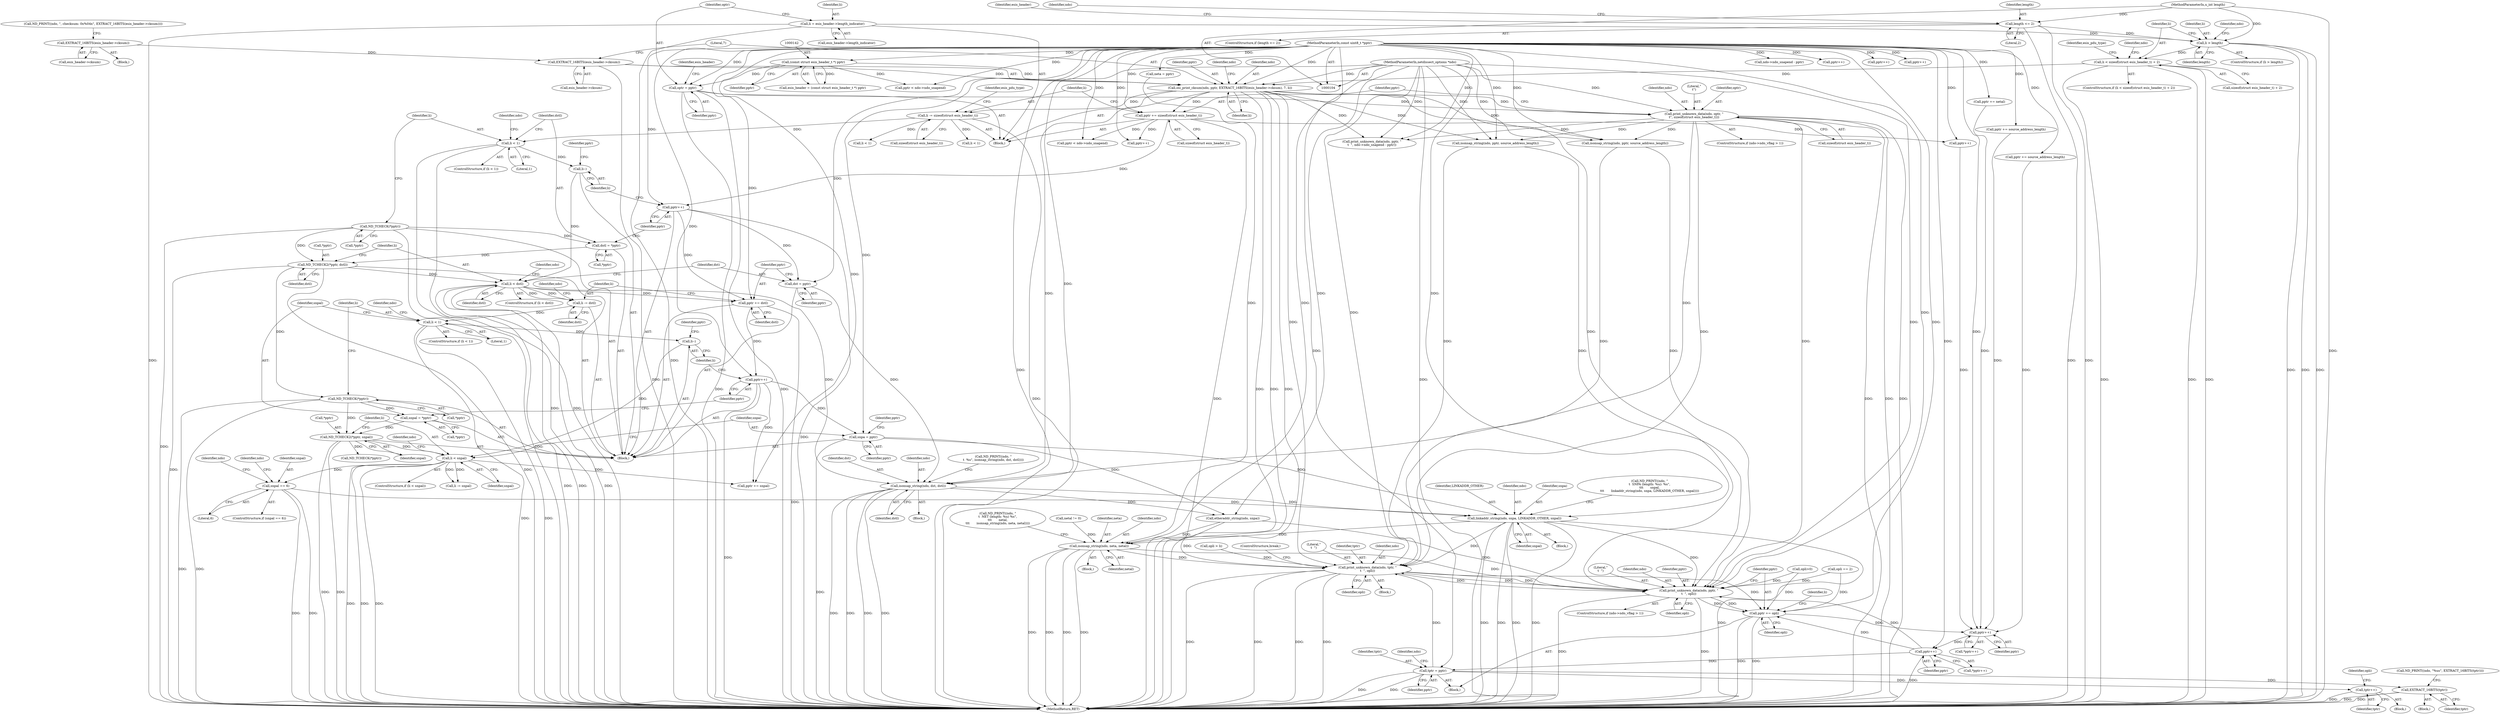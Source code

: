 digraph "0_tcpdump_331530a4076c69bbd2e3214db6ccbe834fb75640@pointer" {
"1000522" [label="(Call,linkaddr_string(ndo, snpa, LINKADDR_OTHER, snpal))"];
"1000410" [label="(Call,isonsap_string(ndo, dst, dstl))"];
"1000310" [label="(Call,osi_print_cksum(ndo, pptr, EXTRACT_16BITS(esis_header->cksum), 7, li))"];
"1000105" [label="(MethodParameterIn,netdissect_options *ndo)"];
"1000106" [label="(MethodParameterIn,const uint8_t *pptr)"];
"1000141" [label="(Call,(const struct esis_header_t *) pptr)"];
"1000313" [label="(Call,EXTRACT_16BITS(esis_header->cksum))"];
"1000306" [label="(Call,EXTRACT_16BITS(esis_header->cksum))"];
"1000202" [label="(Call,li < sizeof(struct esis_header_t) + 2)"];
"1000188" [label="(Call,li > length)"];
"1000147" [label="(Call,li = esis_header->length_indicator)"];
"1000125" [label="(Call,length <= 2)"];
"1000107" [label="(MethodParameterIn,u_int length)"];
"1000336" [label="(Call,print_unknown_data(ndo, optr, \"\n\t\", sizeof(struct esis_header_t)))"];
"1000152" [label="(Call,optr = pptr)"];
"1000396" [label="(Call,dst = pptr)"];
"1000378" [label="(Call,pptr++)"];
"1000342" [label="(Call,pptr += sizeof(struct esis_header_t))"];
"1000387" [label="(Call,li < dstl)"];
"1000380" [label="(Call,li--)"];
"1000365" [label="(Call,li < 1)"];
"1000346" [label="(Call,li -= sizeof(struct esis_header_t))"];
"1000382" [label="(Call,ND_TCHECK2(*pptr, dstl))"];
"1000361" [label="(Call,ND_TCHECK(*pptr))"];
"1000374" [label="(Call,dstl = *pptr)"];
"1000449" [label="(Call,snpa = pptr)"];
"1000431" [label="(Call,pptr++)"];
"1000399" [label="(Call,pptr += dstl)"];
"1000501" [label="(Call,snpal == 6)"];
"1000440" [label="(Call,li < snpal)"];
"1000433" [label="(Call,li--)"];
"1000418" [label="(Call,li < 1)"];
"1000402" [label="(Call,li -= dstl)"];
"1000435" [label="(Call,ND_TCHECK2(*pptr, snpal))"];
"1000414" [label="(Call,ND_TCHECK(*pptr))"];
"1000427" [label="(Call,snpal = *pptr)"];
"1000538" [label="(Call,isonsap_string(ndo, neta, netal))"];
"1000843" [label="(Call,print_unknown_data(ndo, tptr, \"\n\t  \", opli))"];
"1000855" [label="(Call,print_unknown_data(ndo, pptr, \"\n\t  \", opli))"];
"1000860" [label="(Call,pptr += opli)"];
"1000735" [label="(Call,pptr++)"];
"1000740" [label="(Call,pptr++)"];
"1000760" [label="(Call,tptr = pptr)"];
"1000794" [label="(Call,EXTRACT_16BITS(tptr))"];
"1000832" [label="(Call,tptr++)"];
"1000441" [label="(Identifier,li)"];
"1000704" [label="(Call,ndo->ndo_snapend - pptr)"];
"1000389" [label="(Identifier,dstl)"];
"1000858" [label="(Literal,\"\n\t  \")"];
"1000211" [label="(Identifier,ndo)"];
"1000336" [label="(Call,print_unknown_data(ndo, optr, \"\n\t\", sizeof(struct esis_header_t)))"];
"1000520" [label="(Block,)"];
"1000856" [label="(Identifier,ndo)"];
"1000202" [label="(Call,li < sizeof(struct esis_header_t) + 2)"];
"1000339" [label="(Literal,\"\n\t\")"];
"1000216" [label="(Call,pptr < ndo->ndo_snapend)"];
"1000538" [label="(Call,isonsap_string(ndo, neta, netal))"];
"1000436" [label="(Call,*pptr)"];
"1000524" [label="(Identifier,snpa)"];
"1000105" [label="(MethodParameterIn,netdissect_options *ndo)"];
"1000418" [label="(Call,li < 1)"];
"1000402" [label="(Call,li -= dstl)"];
"1000431" [label="(Call,pptr++)"];
"1000201" [label="(ControlStructure,if (li < sizeof(struct esis_header_t) + 2))"];
"1000739" [label="(Call,*pptr++)"];
"1000435" [label="(Call,ND_TCHECK2(*pptr, snpal))"];
"1000427" [label="(Call,snpal = *pptr)"];
"1000453" [label="(Identifier,pptr)"];
"1000734" [label="(Call,*pptr++)"];
"1000522" [label="(Call,linkaddr_string(ndo, snpa, LINKADDR_OTHER, snpal))"];
"1000371" [label="(Identifier,ndo)"];
"1000404" [label="(Identifier,dstl)"];
"1000346" [label="(Call,li -= sizeof(struct esis_header_t))"];
"1000126" [label="(Identifier,length)"];
"1000378" [label="(Call,pptr++)"];
"1000124" [label="(ControlStructure,if (length <= 2))"];
"1000458" [label="(Call,ND_TCHECK(*pptr))"];
"1000107" [label="(MethodParameterIn,u_int length)"];
"1000700" [label="(Call,print_unknown_data(ndo, pptr, \"\n\t  \", ndo->ndo_snapend - pptr))"];
"1000231" [label="(Identifier,esis_pdu_type)"];
"1000342" [label="(Call,pptr += sizeof(struct esis_header_t))"];
"1000343" [label="(Identifier,pptr)"];
"1000501" [label="(Call,snpal == 6)"];
"1000397" [label="(Identifier,dst)"];
"1000361" [label="(Call,ND_TCHECK(*pptr))"];
"1000338" [label="(Identifier,optr)"];
"1000843" [label="(Call,print_unknown_data(ndo, tptr, \"\n\t  \", opli))"];
"1000761" [label="(Identifier,tptr)"];
"1000148" [label="(Identifier,li)"];
"1000154" [label="(Identifier,pptr)"];
"1000855" [label="(Call,print_unknown_data(ndo, pptr, \"\n\t  \", opli))"];
"1000306" [label="(Call,EXTRACT_16BITS(esis_header->cksum))"];
"1000388" [label="(Identifier,li)"];
"1000491" [label="(Call,neta = pptr)"];
"1000675" [label="(Call,isonsap_string(ndo, pptr, source_address_length))"];
"1000500" [label="(ControlStructure,if (snpal == 6))"];
"1000149" [label="(Call,esis_header->length_indicator)"];
"1000781" [label="(Call,opli == 2)"];
"1000311" [label="(Identifier,ndo)"];
"1000760" [label="(Call,tptr = pptr)"];
"1000317" [label="(Literal,7)"];
"1000381" [label="(Identifier,li)"];
"1000794" [label="(Call,EXTRACT_16BITS(tptr))"];
"1000374" [label="(Call,dstl = *pptr)"];
"1000432" [label="(Identifier,pptr)"];
"1000387" [label="(Call,li < dstl)"];
"1000451" [label="(Identifier,pptr)"];
"1000125" [label="(Call,length <= 2)"];
"1000515" [label="(Call,ND_PRINT((ndo, \"\n\t  SNPA (length: %u): %s\",\n\t\t\t       snpal,\n\t\t\t       linkaddr_string(ndo, snpa, LINKADDR_OTHER, snpal))))"];
"1000398" [label="(Identifier,pptr)"];
"1000366" [label="(Identifier,li)"];
"1000847" [label="(Identifier,opli)"];
"1000637" [label="(Call,li < 1)"];
"1000401" [label="(Identifier,dstl)"];
"1000312" [label="(Identifier,pptr)"];
"1000450" [label="(Identifier,snpa)"];
"1000807" [label="(Block,)"];
"1000536" [label="(Block,)"];
"1000301" [label="(Call,ND_PRINT((ndo, \", checksum: 0x%04x\", EXTRACT_16BITS(esis_header->cksum))))"];
"1000778" [label="(Block,)"];
"1000528" [label="(Call,netal != 0)"];
"1000382" [label="(Call,ND_TCHECK2(*pptr, dstl))"];
"1000354" [label="(Block,)"];
"1000861" [label="(Identifier,pptr)"];
"1000376" [label="(Call,*pptr)"];
"1000428" [label="(Identifier,snpal)"];
"1000318" [label="(Identifier,li)"];
"1000868" [label="(MethodReturn,RET)"];
"1000351" [label="(Identifier,esis_pdu_type)"];
"1000714" [label="(Block,)"];
"1000108" [label="(Block,)"];
"1000194" [label="(Identifier,ndo)"];
"1000439" [label="(ControlStructure,if (li < snpal))"];
"1000367" [label="(Literal,1)"];
"1000385" [label="(Identifier,dstl)"];
"1000314" [label="(Call,esis_header->cksum)"];
"1000440" [label="(Call,li < snpal)"];
"1000158" [label="(Identifier,esis_header)"];
"1000741" [label="(Identifier,pptr)"];
"1000310" [label="(Call,osi_print_cksum(ndo, pptr, EXTRACT_16BITS(esis_header->cksum), 7, li))"];
"1000494" [label="(Call,pptr += netal)"];
"1000526" [label="(Identifier,snpal)"];
"1000795" [label="(Identifier,tptr)"];
"1000835" [label="(Identifier,opli)"];
"1000412" [label="(Identifier,dst)"];
"1000860" [label="(Call,pptr += opli)"];
"1000307" [label="(Call,esis_header->cksum)"];
"1000419" [label="(Identifier,li)"];
"1000379" [label="(Identifier,pptr)"];
"1000420" [label="(Literal,1)"];
"1000618" [label="(Call,isonsap_string(ndo, pptr, source_address_length))"];
"1000434" [label="(Identifier,li)"];
"1000540" [label="(Identifier,neta)"];
"1000189" [label="(Identifier,li)"];
"1000380" [label="(Call,li--)"];
"1000313" [label="(Call,EXTRACT_16BITS(esis_header->cksum))"];
"1000735" [label="(Call,pptr++)"];
"1000414" [label="(Call,ND_TCHECK(*pptr))"];
"1000525" [label="(Identifier,LINKADDR_OTHER)"];
"1000147" [label="(Call,li = esis_header->length_indicator)"];
"1000503" [label="(Literal,6)"];
"1000141" [label="(Call,(const struct esis_header_t *) pptr)"];
"1000446" [label="(Identifier,ndo)"];
"1000804" [label="(Call,opli>0)"];
"1000539" [label="(Identifier,ndo)"];
"1000736" [label="(Identifier,pptr)"];
"1000517" [label="(Identifier,ndo)"];
"1000384" [label="(Identifier,pptr)"];
"1000746" [label="(Call,opli > li)"];
"1000832" [label="(Call,tptr++)"];
"1000475" [label="(Call,pptr++)"];
"1000340" [label="(Call,sizeof(struct esis_header_t))"];
"1000740" [label="(Call,pptr++)"];
"1000187" [label="(ControlStructure,if (li > length))"];
"1000227" [label="(Call,pptr++)"];
"1000506" [label="(Identifier,ndo)"];
"1000344" [label="(Call,sizeof(struct esis_header_t))"];
"1000417" [label="(ControlStructure,if (li < 1))"];
"1000190" [label="(Identifier,length)"];
"1000152" [label="(Call,optr = pptr)"];
"1000393" [label="(Identifier,ndo)"];
"1000348" [label="(Call,sizeof(struct esis_header_t))"];
"1000204" [label="(Call,sizeof(struct esis_header_t) + 2)"];
"1000127" [label="(Literal,2)"];
"1000848" [label="(ControlStructure,break;)"];
"1000765" [label="(Identifier,ndo)"];
"1000650" [label="(Call,pptr++)"];
"1000396" [label="(Call,dst = pptr)"];
"1000452" [label="(Call,pptr += snpal)"];
"1000561" [label="(Call,pptr++)"];
"1000792" [label="(Block,)"];
"1000833" [label="(Identifier,tptr)"];
"1000846" [label="(Literal,\"\n\t  \")"];
"1000140" [label="(Identifier,esis_header)"];
"1000622" [label="(Call,pptr += source_address_length)"];
"1000153" [label="(Identifier,optr)"];
"1000347" [label="(Identifier,li)"];
"1000862" [label="(Identifier,opli)"];
"1000762" [label="(Identifier,pptr)"];
"1000362" [label="(Call,*pptr)"];
"1000502" [label="(Identifier,snpal)"];
"1000424" [label="(Identifier,ndo)"];
"1000403" [label="(Identifier,li)"];
"1000859" [label="(Identifier,opli)"];
"1000386" [label="(ControlStructure,if (li < dstl))"];
"1000321" [label="(Identifier,ndo)"];
"1000139" [label="(Call,esis_header = (const struct esis_header_t *) pptr)"];
"1000438" [label="(Identifier,snpal)"];
"1000849" [label="(ControlStructure,if (ndo->ndo_vflag > 1))"];
"1000789" [label="(Call,ND_PRINT((ndo, \"%us\", EXTRACT_16BITS(tptr))))"];
"1000455" [label="(Call,li -= snpal)"];
"1000531" [label="(Call,ND_PRINT((ndo, \"\n\t  NET (length: %u) %s\",\n\t\t\t       netal,\n\t\t\t       isonsap_string(ndo, neta, netal))))"];
"1000408" [label="(Block,)"];
"1000106" [label="(MethodParameterIn,const uint8_t *pptr)"];
"1000695" [label="(Call,pptr < ndo->ndo_snapend)"];
"1000400" [label="(Identifier,pptr)"];
"1000203" [label="(Identifier,li)"];
"1000845" [label="(Identifier,tptr)"];
"1000437" [label="(Identifier,pptr)"];
"1000511" [label="(Call,etheraddr_string(ndo, snpa))"];
"1000712" [label="(Identifier,li)"];
"1000364" [label="(ControlStructure,if (li < 1))"];
"1000143" [label="(Identifier,pptr)"];
"1000399" [label="(Call,pptr += dstl)"];
"1000548" [label="(Call,li < 1)"];
"1000413" [label="(Identifier,dstl)"];
"1000411" [label="(Identifier,ndo)"];
"1000541" [label="(Identifier,netal)"];
"1000593" [label="(Call,pptr++)"];
"1000433" [label="(Call,li--)"];
"1000442" [label="(Identifier,snpal)"];
"1000410" [label="(Call,isonsap_string(ndo, dst, dstl))"];
"1000407" [label="(Identifier,ndo)"];
"1000429" [label="(Call,*pptr)"];
"1000844" [label="(Identifier,ndo)"];
"1000383" [label="(Call,*pptr)"];
"1000523" [label="(Identifier,ndo)"];
"1000304" [label="(Block,)"];
"1000188" [label="(Call,li > length)"];
"1000415" [label="(Call,*pptr)"];
"1000365" [label="(Call,li < 1)"];
"1000330" [label="(ControlStructure,if (ndo->ndo_vflag > 1))"];
"1000375" [label="(Identifier,dstl)"];
"1000405" [label="(Call,ND_PRINT((ndo, \"\n\t  %s\", isonsap_string(ndo, dst, dstl))))"];
"1000449" [label="(Call,snpa = pptr)"];
"1000131" [label="(Identifier,ndo)"];
"1000857" [label="(Identifier,pptr)"];
"1000337" [label="(Identifier,ndo)"];
"1000679" [label="(Call,pptr += source_address_length)"];
"1000522" -> "1000520"  [label="AST: "];
"1000522" -> "1000526"  [label="CFG: "];
"1000523" -> "1000522"  [label="AST: "];
"1000524" -> "1000522"  [label="AST: "];
"1000525" -> "1000522"  [label="AST: "];
"1000526" -> "1000522"  [label="AST: "];
"1000515" -> "1000522"  [label="CFG: "];
"1000522" -> "1000868"  [label="DDG: "];
"1000522" -> "1000868"  [label="DDG: "];
"1000522" -> "1000868"  [label="DDG: "];
"1000522" -> "1000868"  [label="DDG: "];
"1000522" -> "1000868"  [label="DDG: "];
"1000410" -> "1000522"  [label="DDG: "];
"1000105" -> "1000522"  [label="DDG: "];
"1000449" -> "1000522"  [label="DDG: "];
"1000501" -> "1000522"  [label="DDG: "];
"1000522" -> "1000538"  [label="DDG: "];
"1000522" -> "1000843"  [label="DDG: "];
"1000522" -> "1000855"  [label="DDG: "];
"1000410" -> "1000408"  [label="AST: "];
"1000410" -> "1000413"  [label="CFG: "];
"1000411" -> "1000410"  [label="AST: "];
"1000412" -> "1000410"  [label="AST: "];
"1000413" -> "1000410"  [label="AST: "];
"1000405" -> "1000410"  [label="CFG: "];
"1000410" -> "1000868"  [label="DDG: "];
"1000410" -> "1000868"  [label="DDG: "];
"1000410" -> "1000868"  [label="DDG: "];
"1000410" -> "1000868"  [label="DDG: "];
"1000310" -> "1000410"  [label="DDG: "];
"1000336" -> "1000410"  [label="DDG: "];
"1000105" -> "1000410"  [label="DDG: "];
"1000396" -> "1000410"  [label="DDG: "];
"1000387" -> "1000410"  [label="DDG: "];
"1000410" -> "1000511"  [label="DDG: "];
"1000310" -> "1000108"  [label="AST: "];
"1000310" -> "1000318"  [label="CFG: "];
"1000311" -> "1000310"  [label="AST: "];
"1000312" -> "1000310"  [label="AST: "];
"1000313" -> "1000310"  [label="AST: "];
"1000317" -> "1000310"  [label="AST: "];
"1000318" -> "1000310"  [label="AST: "];
"1000321" -> "1000310"  [label="CFG: "];
"1000310" -> "1000868"  [label="DDG: "];
"1000310" -> "1000868"  [label="DDG: "];
"1000310" -> "1000868"  [label="DDG: "];
"1000105" -> "1000310"  [label="DDG: "];
"1000106" -> "1000310"  [label="DDG: "];
"1000141" -> "1000310"  [label="DDG: "];
"1000313" -> "1000310"  [label="DDG: "];
"1000202" -> "1000310"  [label="DDG: "];
"1000310" -> "1000336"  [label="DDG: "];
"1000310" -> "1000342"  [label="DDG: "];
"1000310" -> "1000346"  [label="DDG: "];
"1000310" -> "1000618"  [label="DDG: "];
"1000310" -> "1000675"  [label="DDG: "];
"1000310" -> "1000700"  [label="DDG: "];
"1000310" -> "1000843"  [label="DDG: "];
"1000310" -> "1000855"  [label="DDG: "];
"1000105" -> "1000104"  [label="AST: "];
"1000105" -> "1000868"  [label="DDG: "];
"1000105" -> "1000336"  [label="DDG: "];
"1000105" -> "1000511"  [label="DDG: "];
"1000105" -> "1000538"  [label="DDG: "];
"1000105" -> "1000618"  [label="DDG: "];
"1000105" -> "1000675"  [label="DDG: "];
"1000105" -> "1000700"  [label="DDG: "];
"1000105" -> "1000843"  [label="DDG: "];
"1000105" -> "1000855"  [label="DDG: "];
"1000106" -> "1000104"  [label="AST: "];
"1000106" -> "1000868"  [label="DDG: "];
"1000106" -> "1000141"  [label="DDG: "];
"1000106" -> "1000152"  [label="DDG: "];
"1000106" -> "1000216"  [label="DDG: "];
"1000106" -> "1000227"  [label="DDG: "];
"1000106" -> "1000342"  [label="DDG: "];
"1000106" -> "1000378"  [label="DDG: "];
"1000106" -> "1000396"  [label="DDG: "];
"1000106" -> "1000399"  [label="DDG: "];
"1000106" -> "1000431"  [label="DDG: "];
"1000106" -> "1000449"  [label="DDG: "];
"1000106" -> "1000452"  [label="DDG: "];
"1000106" -> "1000475"  [label="DDG: "];
"1000106" -> "1000491"  [label="DDG: "];
"1000106" -> "1000494"  [label="DDG: "];
"1000106" -> "1000561"  [label="DDG: "];
"1000106" -> "1000593"  [label="DDG: "];
"1000106" -> "1000618"  [label="DDG: "];
"1000106" -> "1000622"  [label="DDG: "];
"1000106" -> "1000650"  [label="DDG: "];
"1000106" -> "1000675"  [label="DDG: "];
"1000106" -> "1000679"  [label="DDG: "];
"1000106" -> "1000695"  [label="DDG: "];
"1000106" -> "1000700"  [label="DDG: "];
"1000106" -> "1000704"  [label="DDG: "];
"1000106" -> "1000735"  [label="DDG: "];
"1000106" -> "1000740"  [label="DDG: "];
"1000106" -> "1000760"  [label="DDG: "];
"1000106" -> "1000855"  [label="DDG: "];
"1000106" -> "1000860"  [label="DDG: "];
"1000141" -> "1000139"  [label="AST: "];
"1000141" -> "1000143"  [label="CFG: "];
"1000142" -> "1000141"  [label="AST: "];
"1000143" -> "1000141"  [label="AST: "];
"1000139" -> "1000141"  [label="CFG: "];
"1000141" -> "1000139"  [label="DDG: "];
"1000141" -> "1000152"  [label="DDG: "];
"1000141" -> "1000216"  [label="DDG: "];
"1000313" -> "1000314"  [label="CFG: "];
"1000314" -> "1000313"  [label="AST: "];
"1000317" -> "1000313"  [label="CFG: "];
"1000313" -> "1000868"  [label="DDG: "];
"1000306" -> "1000313"  [label="DDG: "];
"1000306" -> "1000304"  [label="AST: "];
"1000306" -> "1000307"  [label="CFG: "];
"1000307" -> "1000306"  [label="AST: "];
"1000301" -> "1000306"  [label="CFG: "];
"1000202" -> "1000201"  [label="AST: "];
"1000202" -> "1000204"  [label="CFG: "];
"1000203" -> "1000202"  [label="AST: "];
"1000204" -> "1000202"  [label="AST: "];
"1000211" -> "1000202"  [label="CFG: "];
"1000231" -> "1000202"  [label="CFG: "];
"1000202" -> "1000868"  [label="DDG: "];
"1000202" -> "1000868"  [label="DDG: "];
"1000202" -> "1000868"  [label="DDG: "];
"1000188" -> "1000202"  [label="DDG: "];
"1000188" -> "1000187"  [label="AST: "];
"1000188" -> "1000190"  [label="CFG: "];
"1000189" -> "1000188"  [label="AST: "];
"1000190" -> "1000188"  [label="AST: "];
"1000194" -> "1000188"  [label="CFG: "];
"1000203" -> "1000188"  [label="CFG: "];
"1000188" -> "1000868"  [label="DDG: "];
"1000188" -> "1000868"  [label="DDG: "];
"1000188" -> "1000868"  [label="DDG: "];
"1000147" -> "1000188"  [label="DDG: "];
"1000125" -> "1000188"  [label="DDG: "];
"1000107" -> "1000188"  [label="DDG: "];
"1000147" -> "1000108"  [label="AST: "];
"1000147" -> "1000149"  [label="CFG: "];
"1000148" -> "1000147"  [label="AST: "];
"1000149" -> "1000147"  [label="AST: "];
"1000153" -> "1000147"  [label="CFG: "];
"1000147" -> "1000868"  [label="DDG: "];
"1000147" -> "1000868"  [label="DDG: "];
"1000125" -> "1000124"  [label="AST: "];
"1000125" -> "1000127"  [label="CFG: "];
"1000126" -> "1000125"  [label="AST: "];
"1000127" -> "1000125"  [label="AST: "];
"1000131" -> "1000125"  [label="CFG: "];
"1000140" -> "1000125"  [label="CFG: "];
"1000125" -> "1000868"  [label="DDG: "];
"1000125" -> "1000868"  [label="DDG: "];
"1000107" -> "1000125"  [label="DDG: "];
"1000107" -> "1000104"  [label="AST: "];
"1000107" -> "1000868"  [label="DDG: "];
"1000336" -> "1000330"  [label="AST: "];
"1000336" -> "1000340"  [label="CFG: "];
"1000337" -> "1000336"  [label="AST: "];
"1000338" -> "1000336"  [label="AST: "];
"1000339" -> "1000336"  [label="AST: "];
"1000340" -> "1000336"  [label="AST: "];
"1000343" -> "1000336"  [label="CFG: "];
"1000336" -> "1000868"  [label="DDG: "];
"1000336" -> "1000868"  [label="DDG: "];
"1000336" -> "1000868"  [label="DDG: "];
"1000152" -> "1000336"  [label="DDG: "];
"1000336" -> "1000618"  [label="DDG: "];
"1000336" -> "1000675"  [label="DDG: "];
"1000336" -> "1000700"  [label="DDG: "];
"1000336" -> "1000843"  [label="DDG: "];
"1000336" -> "1000855"  [label="DDG: "];
"1000152" -> "1000108"  [label="AST: "];
"1000152" -> "1000154"  [label="CFG: "];
"1000153" -> "1000152"  [label="AST: "];
"1000154" -> "1000152"  [label="AST: "];
"1000158" -> "1000152"  [label="CFG: "];
"1000152" -> "1000868"  [label="DDG: "];
"1000152" -> "1000868"  [label="DDG: "];
"1000396" -> "1000354"  [label="AST: "];
"1000396" -> "1000398"  [label="CFG: "];
"1000397" -> "1000396"  [label="AST: "];
"1000398" -> "1000396"  [label="AST: "];
"1000400" -> "1000396"  [label="CFG: "];
"1000378" -> "1000396"  [label="DDG: "];
"1000378" -> "1000354"  [label="AST: "];
"1000378" -> "1000379"  [label="CFG: "];
"1000379" -> "1000378"  [label="AST: "];
"1000381" -> "1000378"  [label="CFG: "];
"1000378" -> "1000868"  [label="DDG: "];
"1000342" -> "1000378"  [label="DDG: "];
"1000378" -> "1000399"  [label="DDG: "];
"1000342" -> "1000108"  [label="AST: "];
"1000342" -> "1000344"  [label="CFG: "];
"1000343" -> "1000342"  [label="AST: "];
"1000344" -> "1000342"  [label="AST: "];
"1000347" -> "1000342"  [label="CFG: "];
"1000342" -> "1000868"  [label="DDG: "];
"1000342" -> "1000561"  [label="DDG: "];
"1000342" -> "1000650"  [label="DDG: "];
"1000342" -> "1000695"  [label="DDG: "];
"1000387" -> "1000386"  [label="AST: "];
"1000387" -> "1000389"  [label="CFG: "];
"1000388" -> "1000387"  [label="AST: "];
"1000389" -> "1000387"  [label="AST: "];
"1000393" -> "1000387"  [label="CFG: "];
"1000397" -> "1000387"  [label="CFG: "];
"1000387" -> "1000868"  [label="DDG: "];
"1000387" -> "1000868"  [label="DDG: "];
"1000387" -> "1000868"  [label="DDG: "];
"1000380" -> "1000387"  [label="DDG: "];
"1000382" -> "1000387"  [label="DDG: "];
"1000387" -> "1000399"  [label="DDG: "];
"1000387" -> "1000402"  [label="DDG: "];
"1000387" -> "1000402"  [label="DDG: "];
"1000380" -> "1000354"  [label="AST: "];
"1000380" -> "1000381"  [label="CFG: "];
"1000381" -> "1000380"  [label="AST: "];
"1000384" -> "1000380"  [label="CFG: "];
"1000365" -> "1000380"  [label="DDG: "];
"1000365" -> "1000364"  [label="AST: "];
"1000365" -> "1000367"  [label="CFG: "];
"1000366" -> "1000365"  [label="AST: "];
"1000367" -> "1000365"  [label="AST: "];
"1000371" -> "1000365"  [label="CFG: "];
"1000375" -> "1000365"  [label="CFG: "];
"1000365" -> "1000868"  [label="DDG: "];
"1000365" -> "1000868"  [label="DDG: "];
"1000346" -> "1000365"  [label="DDG: "];
"1000346" -> "1000108"  [label="AST: "];
"1000346" -> "1000348"  [label="CFG: "];
"1000347" -> "1000346"  [label="AST: "];
"1000348" -> "1000346"  [label="AST: "];
"1000351" -> "1000346"  [label="CFG: "];
"1000346" -> "1000868"  [label="DDG: "];
"1000346" -> "1000548"  [label="DDG: "];
"1000346" -> "1000637"  [label="DDG: "];
"1000382" -> "1000354"  [label="AST: "];
"1000382" -> "1000385"  [label="CFG: "];
"1000383" -> "1000382"  [label="AST: "];
"1000385" -> "1000382"  [label="AST: "];
"1000388" -> "1000382"  [label="CFG: "];
"1000382" -> "1000868"  [label="DDG: "];
"1000382" -> "1000868"  [label="DDG: "];
"1000361" -> "1000382"  [label="DDG: "];
"1000374" -> "1000382"  [label="DDG: "];
"1000382" -> "1000414"  [label="DDG: "];
"1000361" -> "1000354"  [label="AST: "];
"1000361" -> "1000362"  [label="CFG: "];
"1000362" -> "1000361"  [label="AST: "];
"1000366" -> "1000361"  [label="CFG: "];
"1000361" -> "1000868"  [label="DDG: "];
"1000361" -> "1000868"  [label="DDG: "];
"1000361" -> "1000374"  [label="DDG: "];
"1000374" -> "1000354"  [label="AST: "];
"1000374" -> "1000376"  [label="CFG: "];
"1000375" -> "1000374"  [label="AST: "];
"1000376" -> "1000374"  [label="AST: "];
"1000379" -> "1000374"  [label="CFG: "];
"1000449" -> "1000354"  [label="AST: "];
"1000449" -> "1000451"  [label="CFG: "];
"1000450" -> "1000449"  [label="AST: "];
"1000451" -> "1000449"  [label="AST: "];
"1000453" -> "1000449"  [label="CFG: "];
"1000449" -> "1000868"  [label="DDG: "];
"1000431" -> "1000449"  [label="DDG: "];
"1000449" -> "1000511"  [label="DDG: "];
"1000431" -> "1000354"  [label="AST: "];
"1000431" -> "1000432"  [label="CFG: "];
"1000432" -> "1000431"  [label="AST: "];
"1000434" -> "1000431"  [label="CFG: "];
"1000431" -> "1000868"  [label="DDG: "];
"1000399" -> "1000431"  [label="DDG: "];
"1000431" -> "1000452"  [label="DDG: "];
"1000399" -> "1000354"  [label="AST: "];
"1000399" -> "1000401"  [label="CFG: "];
"1000400" -> "1000399"  [label="AST: "];
"1000401" -> "1000399"  [label="AST: "];
"1000403" -> "1000399"  [label="CFG: "];
"1000399" -> "1000868"  [label="DDG: "];
"1000501" -> "1000500"  [label="AST: "];
"1000501" -> "1000503"  [label="CFG: "];
"1000502" -> "1000501"  [label="AST: "];
"1000503" -> "1000501"  [label="AST: "];
"1000506" -> "1000501"  [label="CFG: "];
"1000517" -> "1000501"  [label="CFG: "];
"1000501" -> "1000868"  [label="DDG: "];
"1000501" -> "1000868"  [label="DDG: "];
"1000440" -> "1000501"  [label="DDG: "];
"1000440" -> "1000439"  [label="AST: "];
"1000440" -> "1000442"  [label="CFG: "];
"1000441" -> "1000440"  [label="AST: "];
"1000442" -> "1000440"  [label="AST: "];
"1000446" -> "1000440"  [label="CFG: "];
"1000450" -> "1000440"  [label="CFG: "];
"1000440" -> "1000868"  [label="DDG: "];
"1000440" -> "1000868"  [label="DDG: "];
"1000440" -> "1000868"  [label="DDG: "];
"1000433" -> "1000440"  [label="DDG: "];
"1000435" -> "1000440"  [label="DDG: "];
"1000440" -> "1000452"  [label="DDG: "];
"1000440" -> "1000455"  [label="DDG: "];
"1000440" -> "1000455"  [label="DDG: "];
"1000433" -> "1000354"  [label="AST: "];
"1000433" -> "1000434"  [label="CFG: "];
"1000434" -> "1000433"  [label="AST: "];
"1000437" -> "1000433"  [label="CFG: "];
"1000418" -> "1000433"  [label="DDG: "];
"1000418" -> "1000417"  [label="AST: "];
"1000418" -> "1000420"  [label="CFG: "];
"1000419" -> "1000418"  [label="AST: "];
"1000420" -> "1000418"  [label="AST: "];
"1000424" -> "1000418"  [label="CFG: "];
"1000428" -> "1000418"  [label="CFG: "];
"1000418" -> "1000868"  [label="DDG: "];
"1000418" -> "1000868"  [label="DDG: "];
"1000402" -> "1000418"  [label="DDG: "];
"1000402" -> "1000354"  [label="AST: "];
"1000402" -> "1000404"  [label="CFG: "];
"1000403" -> "1000402"  [label="AST: "];
"1000404" -> "1000402"  [label="AST: "];
"1000407" -> "1000402"  [label="CFG: "];
"1000435" -> "1000354"  [label="AST: "];
"1000435" -> "1000438"  [label="CFG: "];
"1000436" -> "1000435"  [label="AST: "];
"1000438" -> "1000435"  [label="AST: "];
"1000441" -> "1000435"  [label="CFG: "];
"1000435" -> "1000868"  [label="DDG: "];
"1000435" -> "1000868"  [label="DDG: "];
"1000414" -> "1000435"  [label="DDG: "];
"1000427" -> "1000435"  [label="DDG: "];
"1000435" -> "1000458"  [label="DDG: "];
"1000414" -> "1000354"  [label="AST: "];
"1000414" -> "1000415"  [label="CFG: "];
"1000415" -> "1000414"  [label="AST: "];
"1000419" -> "1000414"  [label="CFG: "];
"1000414" -> "1000868"  [label="DDG: "];
"1000414" -> "1000868"  [label="DDG: "];
"1000414" -> "1000427"  [label="DDG: "];
"1000427" -> "1000354"  [label="AST: "];
"1000427" -> "1000429"  [label="CFG: "];
"1000428" -> "1000427"  [label="AST: "];
"1000429" -> "1000427"  [label="AST: "];
"1000432" -> "1000427"  [label="CFG: "];
"1000538" -> "1000536"  [label="AST: "];
"1000538" -> "1000541"  [label="CFG: "];
"1000539" -> "1000538"  [label="AST: "];
"1000540" -> "1000538"  [label="AST: "];
"1000541" -> "1000538"  [label="AST: "];
"1000531" -> "1000538"  [label="CFG: "];
"1000538" -> "1000868"  [label="DDG: "];
"1000538" -> "1000868"  [label="DDG: "];
"1000538" -> "1000868"  [label="DDG: "];
"1000538" -> "1000868"  [label="DDG: "];
"1000511" -> "1000538"  [label="DDG: "];
"1000491" -> "1000538"  [label="DDG: "];
"1000528" -> "1000538"  [label="DDG: "];
"1000538" -> "1000843"  [label="DDG: "];
"1000538" -> "1000855"  [label="DDG: "];
"1000843" -> "1000778"  [label="AST: "];
"1000843" -> "1000847"  [label="CFG: "];
"1000844" -> "1000843"  [label="AST: "];
"1000845" -> "1000843"  [label="AST: "];
"1000846" -> "1000843"  [label="AST: "];
"1000847" -> "1000843"  [label="AST: "];
"1000848" -> "1000843"  [label="CFG: "];
"1000843" -> "1000868"  [label="DDG: "];
"1000843" -> "1000868"  [label="DDG: "];
"1000843" -> "1000868"  [label="DDG: "];
"1000843" -> "1000868"  [label="DDG: "];
"1000675" -> "1000843"  [label="DDG: "];
"1000855" -> "1000843"  [label="DDG: "];
"1000618" -> "1000843"  [label="DDG: "];
"1000511" -> "1000843"  [label="DDG: "];
"1000760" -> "1000843"  [label="DDG: "];
"1000746" -> "1000843"  [label="DDG: "];
"1000843" -> "1000855"  [label="DDG: "];
"1000843" -> "1000855"  [label="DDG: "];
"1000843" -> "1000860"  [label="DDG: "];
"1000855" -> "1000849"  [label="AST: "];
"1000855" -> "1000859"  [label="CFG: "];
"1000856" -> "1000855"  [label="AST: "];
"1000857" -> "1000855"  [label="AST: "];
"1000858" -> "1000855"  [label="AST: "];
"1000859" -> "1000855"  [label="AST: "];
"1000861" -> "1000855"  [label="CFG: "];
"1000855" -> "1000868"  [label="DDG: "];
"1000855" -> "1000868"  [label="DDG: "];
"1000675" -> "1000855"  [label="DDG: "];
"1000618" -> "1000855"  [label="DDG: "];
"1000511" -> "1000855"  [label="DDG: "];
"1000740" -> "1000855"  [label="DDG: "];
"1000804" -> "1000855"  [label="DDG: "];
"1000781" -> "1000855"  [label="DDG: "];
"1000855" -> "1000860"  [label="DDG: "];
"1000855" -> "1000860"  [label="DDG: "];
"1000860" -> "1000714"  [label="AST: "];
"1000860" -> "1000862"  [label="CFG: "];
"1000861" -> "1000860"  [label="AST: "];
"1000862" -> "1000860"  [label="AST: "];
"1000712" -> "1000860"  [label="CFG: "];
"1000860" -> "1000868"  [label="DDG: "];
"1000860" -> "1000868"  [label="DDG: "];
"1000860" -> "1000735"  [label="DDG: "];
"1000804" -> "1000860"  [label="DDG: "];
"1000781" -> "1000860"  [label="DDG: "];
"1000740" -> "1000860"  [label="DDG: "];
"1000735" -> "1000734"  [label="AST: "];
"1000735" -> "1000736"  [label="CFG: "];
"1000736" -> "1000735"  [label="AST: "];
"1000734" -> "1000735"  [label="CFG: "];
"1000622" -> "1000735"  [label="DDG: "];
"1000561" -> "1000735"  [label="DDG: "];
"1000679" -> "1000735"  [label="DDG: "];
"1000494" -> "1000735"  [label="DDG: "];
"1000735" -> "1000740"  [label="DDG: "];
"1000740" -> "1000739"  [label="AST: "];
"1000740" -> "1000741"  [label="CFG: "];
"1000741" -> "1000740"  [label="AST: "];
"1000739" -> "1000740"  [label="CFG: "];
"1000740" -> "1000868"  [label="DDG: "];
"1000740" -> "1000760"  [label="DDG: "];
"1000760" -> "1000714"  [label="AST: "];
"1000760" -> "1000762"  [label="CFG: "];
"1000761" -> "1000760"  [label="AST: "];
"1000762" -> "1000760"  [label="AST: "];
"1000765" -> "1000760"  [label="CFG: "];
"1000760" -> "1000868"  [label="DDG: "];
"1000760" -> "1000868"  [label="DDG: "];
"1000760" -> "1000794"  [label="DDG: "];
"1000760" -> "1000832"  [label="DDG: "];
"1000794" -> "1000792"  [label="AST: "];
"1000794" -> "1000795"  [label="CFG: "];
"1000795" -> "1000794"  [label="AST: "];
"1000789" -> "1000794"  [label="CFG: "];
"1000794" -> "1000868"  [label="DDG: "];
"1000794" -> "1000868"  [label="DDG: "];
"1000832" -> "1000807"  [label="AST: "];
"1000832" -> "1000833"  [label="CFG: "];
"1000833" -> "1000832"  [label="AST: "];
"1000835" -> "1000832"  [label="CFG: "];
"1000832" -> "1000868"  [label="DDG: "];
}
